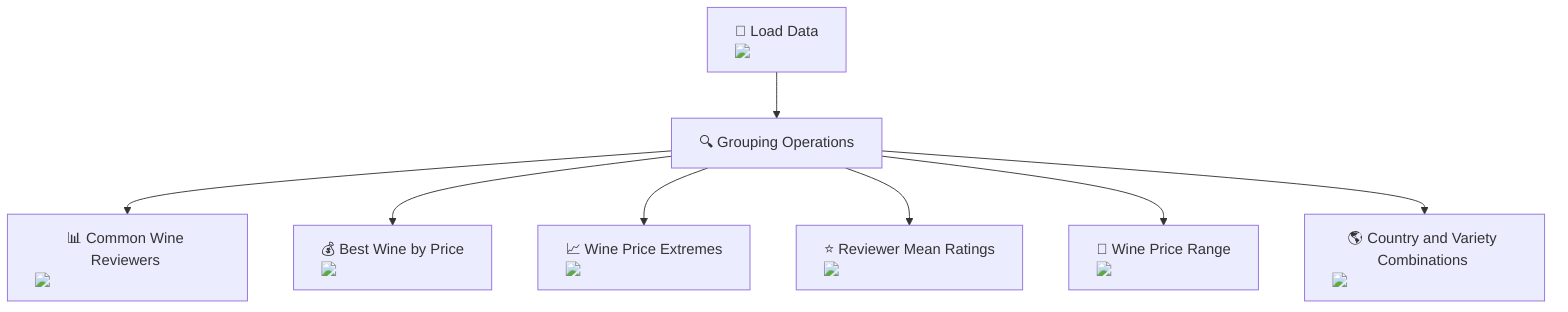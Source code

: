 graph TD;
    A["📂 Load Data <img src='file.svg'/>"] --> B["🔍 Grouping Operations"];
    B --> C["📊 Common Wine Reviewers <img src='table.svg'/>"];
    B --> D["💰 Best Wine by Price <img src='table.svg'/>"];
    B --> E["📈 Wine Price Extremes <img src='table.svg'/>"];
    B --> F["⭐ Reviewer Mean Ratings <img src='table.svg'/>"];
    B --> G["🍷 Wine Price Range <img src='table.svg'/>"];
    B --> H["🌎 Country and Variety Combinations <img src='table.svg'/>"];